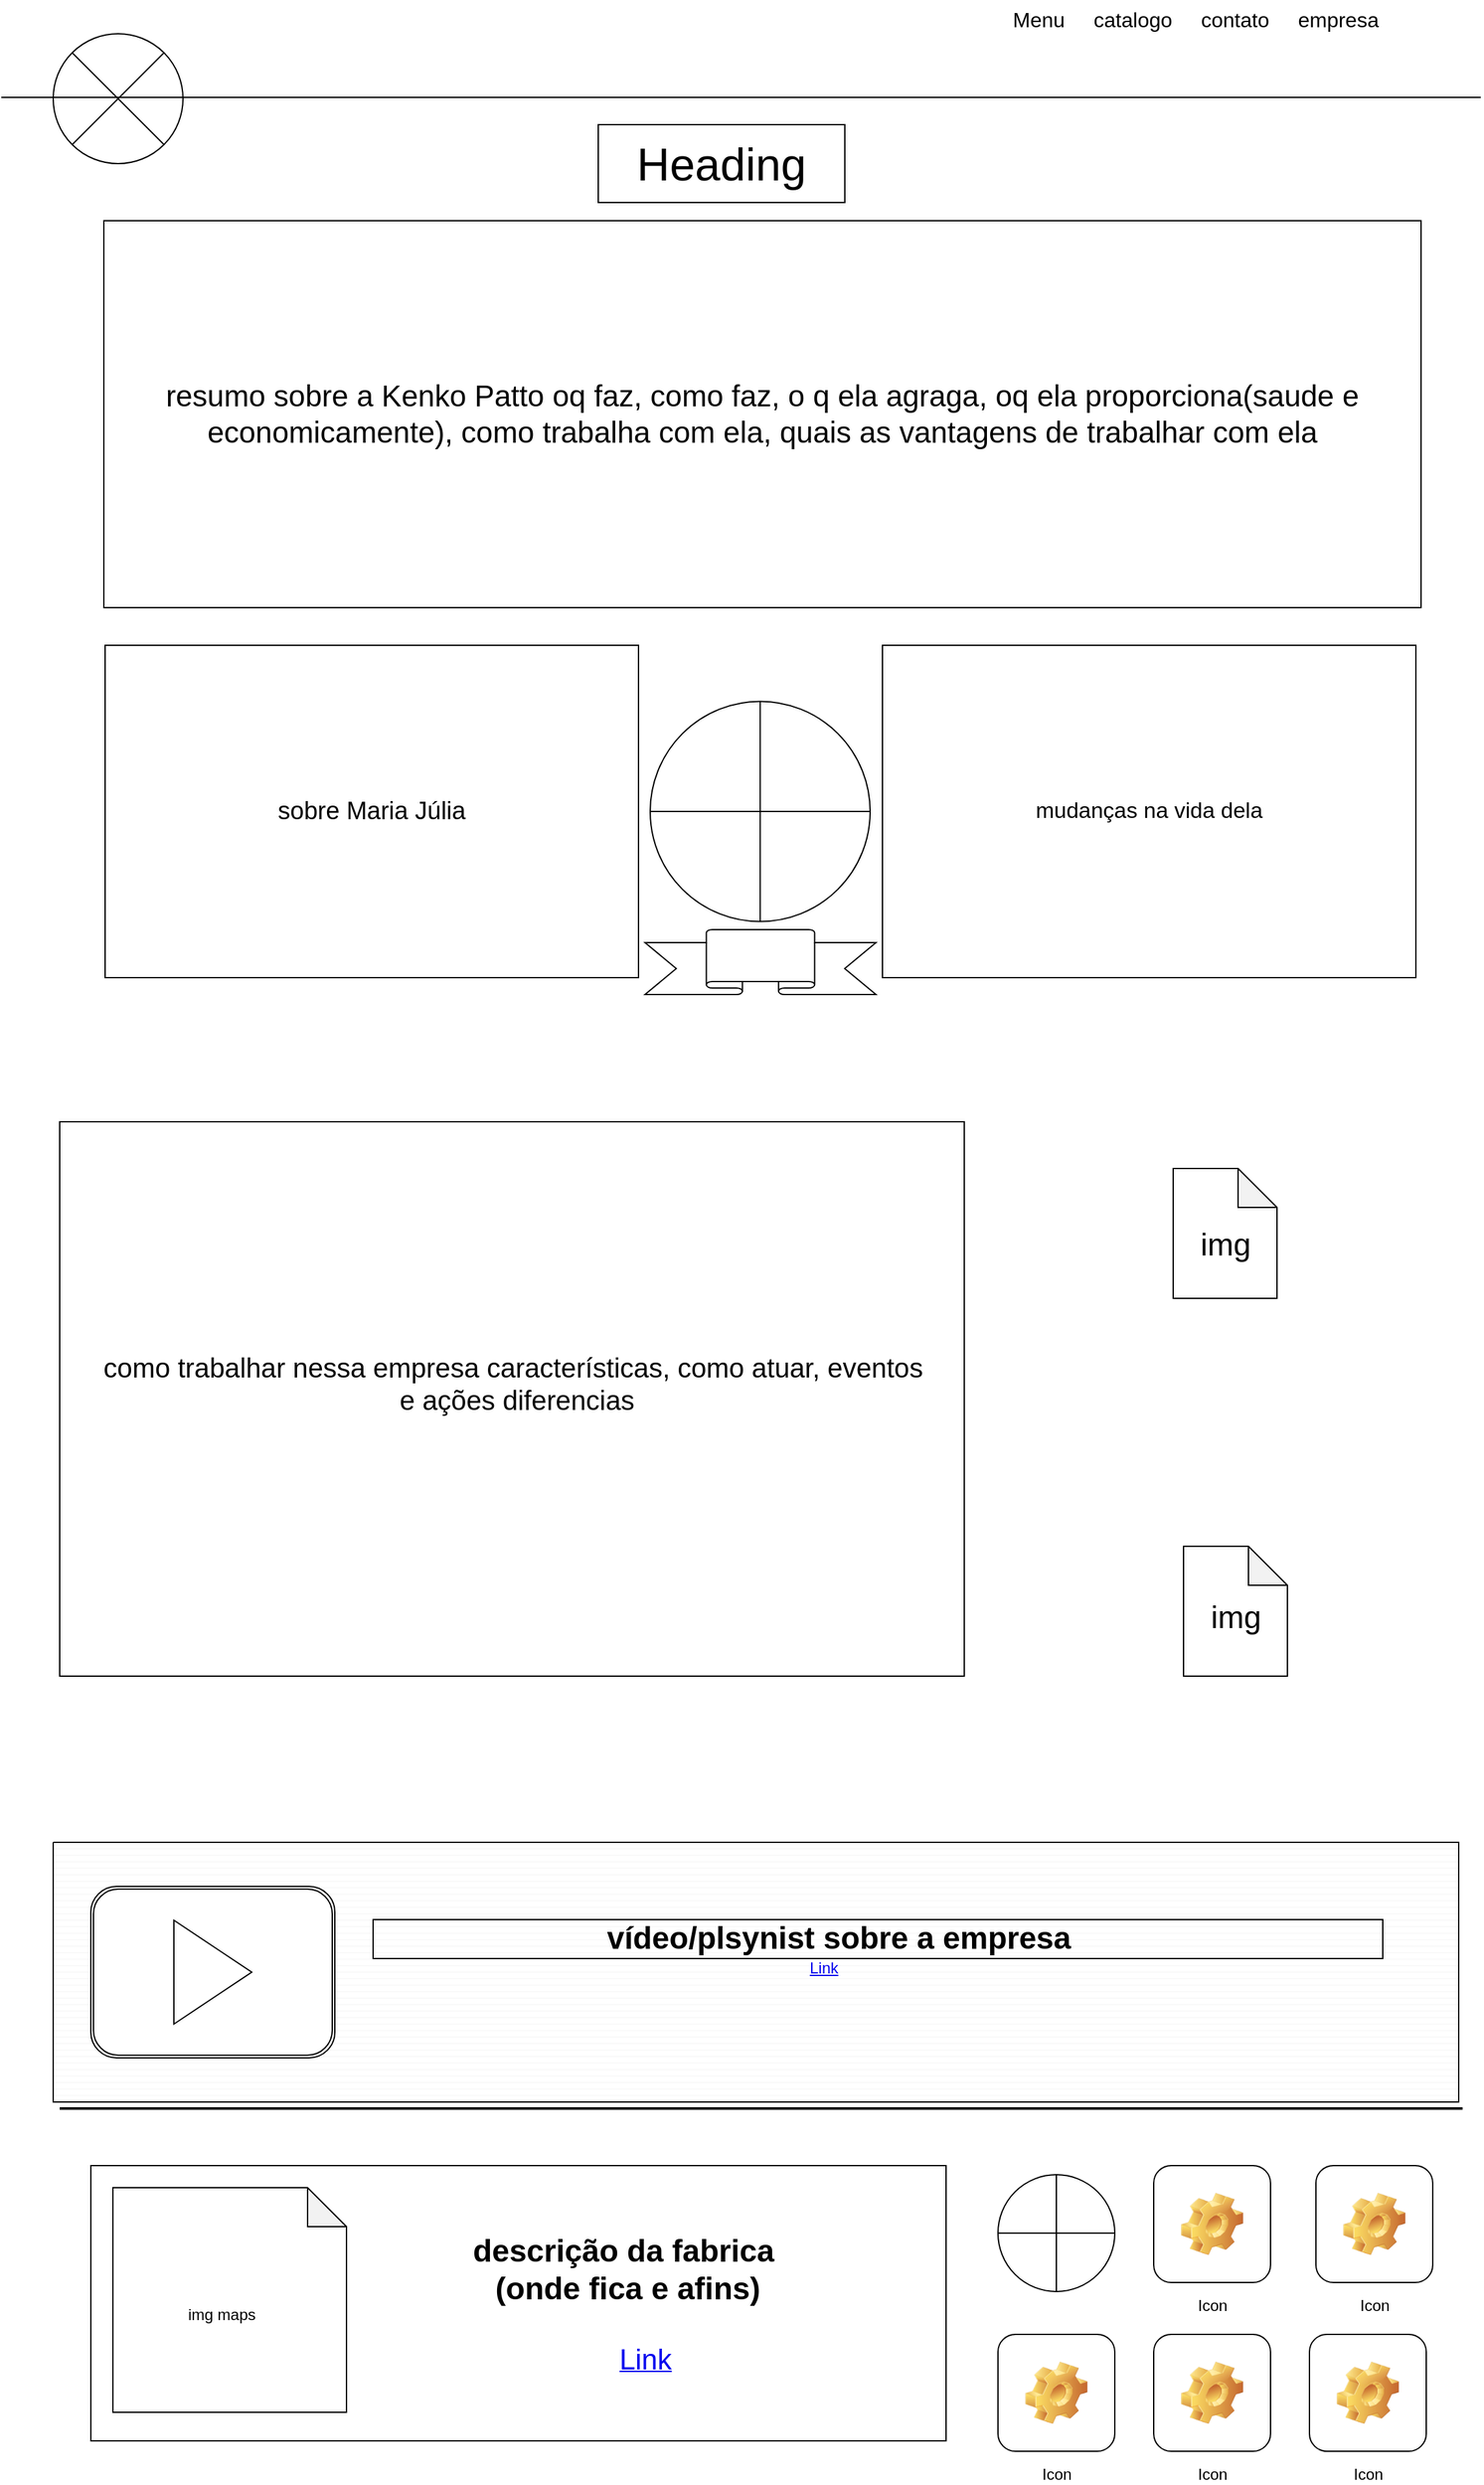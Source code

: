 <mxfile version="24.7.7" pages="2">
  <diagram name="Página-1" id="DGsqQPYIJQbKNCPXhMsJ">
    <mxGraphModel dx="1467" dy="723" grid="0" gridSize="10" guides="1" tooltips="1" connect="1" arrows="1" fold="1" page="1" pageScale="1" pageWidth="1169" pageHeight="827" math="0" shadow="0">
      <root>
        <mxCell id="0" />
        <mxCell id="1" parent="0" />
        <mxCell id="G3FBcfLDIwjlkrMmJh7R-2" value="" style="rounded=0;whiteSpace=wrap;html=1;verticalAlign=bottom;" vertex="1" parent="1">
          <mxGeometry x="45" y="878" width="697" height="427" as="geometry" />
        </mxCell>
        <mxCell id="VSM80FEj64X5AF1LNCMf-4" value="" style="shape=sumEllipse;perimeter=ellipsePerimeter;whiteSpace=wrap;html=1;backgroundOutline=1;" parent="1" vertex="1">
          <mxGeometry x="40" y="40" width="100" height="100" as="geometry" />
        </mxCell>
        <mxCell id="VSM80FEj64X5AF1LNCMf-5" value="" style="endArrow=none;html=1;rounded=0;" parent="1" edge="1">
          <mxGeometry width="50" height="50" relative="1" as="geometry">
            <mxPoint y="89" as="sourcePoint" />
            <mxPoint x="1140" y="89" as="targetPoint" />
          </mxGeometry>
        </mxCell>
        <mxCell id="VSM80FEj64X5AF1LNCMf-7" value="Heading" style="whiteSpace=wrap;html=1;fontSize=35;" parent="1" vertex="1">
          <mxGeometry x="460" y="110" width="190" height="60" as="geometry" />
        </mxCell>
        <mxCell id="VSM80FEj64X5AF1LNCMf-9" value="&lt;div style=&quot;&quot;&gt;&lt;span style=&quot;font-size: 23px; background-color: initial;&quot;&gt;resumo sobre a Kenko Patto oq faz, como faz, o q ela agraga, oq ela proporciona(saude e economicamente), como trabalha com ela, quais as vantagens de trabalhar com ela&lt;/span&gt;&lt;/div&gt;" style="whiteSpace=wrap;html=1;align=center;" parent="1" vertex="1">
          <mxGeometry x="79" y="184" width="1015" height="298" as="geometry" />
        </mxCell>
        <mxCell id="VSM80FEj64X5AF1LNCMf-11" value="&lt;font style=&quot;font-size: 16px;&quot;&gt;Menu&amp;nbsp; &amp;nbsp; &amp;nbsp;catalogo&amp;nbsp; &amp;nbsp; &amp;nbsp;contato&amp;nbsp; &amp;nbsp; &amp;nbsp;empresa&lt;/font&gt;" style="text;strokeColor=none;align=center;fillColor=none;html=1;verticalAlign=middle;whiteSpace=wrap;rounded=0;" parent="1" vertex="1">
          <mxGeometry x="714" y="14" width="413" height="30" as="geometry" />
        </mxCell>
        <mxCell id="VSM80FEj64X5AF1LNCMf-12" value="" style="verticalLabelPosition=bottom;verticalAlign=top;html=1;shape=mxgraph.flowchart.summing_function;" parent="1" vertex="1">
          <mxGeometry x="500" y="554.25" width="169.5" height="169.5" as="geometry" />
        </mxCell>
        <mxCell id="VSM80FEj64X5AF1LNCMf-13" value="&lt;font style=&quot;font-size: 19px;&quot;&gt;sobre Maria Júlia&lt;/font&gt;" style="whiteSpace=wrap;html=1;align=center;" parent="1" vertex="1">
          <mxGeometry x="80" y="511" width="411" height="256" as="geometry" />
        </mxCell>
        <mxCell id="VSM80FEj64X5AF1LNCMf-14" value="&lt;font style=&quot;font-size: 17px;&quot;&gt;mudanças na vida dela&lt;/font&gt;" style="whiteSpace=wrap;html=1;align=center;" parent="1" vertex="1">
          <mxGeometry x="679" y="511" width="411" height="256" as="geometry" />
        </mxCell>
        <mxCell id="VSM80FEj64X5AF1LNCMf-15" value="&lt;font style=&quot;font-size: 21px;&quot;&gt;como trabalhar nessa empresa características, como atuar, eventos&lt;br&gt;&amp;nbsp;e ações diferencias&lt;/font&gt;&lt;div&gt;&lt;font style=&quot;font-size: 21px;&quot;&gt;&lt;br&gt;&lt;/font&gt;&lt;/div&gt;" style="text;html=1;align=center;verticalAlign=middle;resizable=0;points=[];autosize=1;strokeColor=none;fillColor=none;fontSize=21;" parent="1" vertex="1">
          <mxGeometry x="69" y="1047.5" width="649" height="88" as="geometry" />
        </mxCell>
        <mxCell id="VSM80FEj64X5AF1LNCMf-21" value="" style="line;strokeWidth=2;html=1;" parent="1" vertex="1">
          <mxGeometry x="45" y="1633" width="1081" height="10" as="geometry" />
        </mxCell>
        <mxCell id="VSM80FEj64X5AF1LNCMf-23" value="Icon" style="icon;html=1;image=img/clipart/Gear_128x128.png" parent="1" vertex="1">
          <mxGeometry x="1008" y="1812" width="90" height="90" as="geometry" />
        </mxCell>
        <mxCell id="VSM80FEj64X5AF1LNCMf-24" value="Icon" style="icon;html=1;image=img/clipart/Gear_128x128.png" parent="1" vertex="1">
          <mxGeometry x="888" y="1682" width="90" height="90" as="geometry" />
        </mxCell>
        <mxCell id="VSM80FEj64X5AF1LNCMf-27" value="" style="verticalLabelPosition=bottom;verticalAlign=top;html=1;shape=mxgraph.basic.rect;fillColor2=none;strokeWidth=1;size=20;indent=5;" parent="1" vertex="1">
          <mxGeometry x="69" y="1682" width="659" height="212" as="geometry" />
        </mxCell>
        <mxCell id="VSM80FEj64X5AF1LNCMf-29" value="" style="verticalLabelPosition=bottom;verticalAlign=top;html=1;shape=mxgraph.basic.patternFillRect;fillStyle=hor;step=5;fillStrokeWidth=0.2;fillStrokeColor=#dddddd;" parent="1" vertex="1">
          <mxGeometry x="40" y="1433" width="1083" height="200" as="geometry" />
        </mxCell>
        <mxCell id="aKjQmdAK-u5cf6OCAZIf-1" value="" style="verticalLabelPosition=bottom;verticalAlign=top;html=1;shape=mxgraph.basic.banner" parent="1" vertex="1">
          <mxGeometry x="496" y="730" width="178" height="50" as="geometry" />
        </mxCell>
        <mxCell id="G3FBcfLDIwjlkrMmJh7R-3" value="" style="shape=note;whiteSpace=wrap;html=1;backgroundOutline=1;darkOpacity=0.05;" vertex="1" parent="1">
          <mxGeometry x="903" y="914" width="80" height="100" as="geometry" />
        </mxCell>
        <mxCell id="G3FBcfLDIwjlkrMmJh7R-4" value="" style="shape=note;whiteSpace=wrap;html=1;backgroundOutline=1;darkOpacity=0.05;" vertex="1" parent="1">
          <mxGeometry x="911" y="1205" width="80" height="100" as="geometry" />
        </mxCell>
        <mxCell id="G3FBcfLDIwjlkrMmJh7R-5" value="&lt;span style=&quot;font-weight: normal;&quot;&gt;img&lt;/span&gt;" style="text;strokeColor=none;fillColor=none;html=1;fontSize=24;fontStyle=1;verticalAlign=middle;align=center;" vertex="1" parent="1">
          <mxGeometry x="893" y="953" width="100" height="40" as="geometry" />
        </mxCell>
        <mxCell id="G3FBcfLDIwjlkrMmJh7R-6" value="&lt;span style=&quot;font-weight: normal;&quot;&gt;img&lt;/span&gt;" style="text;strokeColor=none;fillColor=none;html=1;fontSize=24;fontStyle=1;verticalAlign=middle;align=center;" vertex="1" parent="1">
          <mxGeometry x="901" y="1240" width="100" height="40" as="geometry" />
        </mxCell>
        <mxCell id="G3FBcfLDIwjlkrMmJh7R-7" value="" style="shape=ext;double=1;rounded=1;whiteSpace=wrap;html=1;" vertex="1" parent="1">
          <mxGeometry x="69" y="1467" width="188" height="132" as="geometry" />
        </mxCell>
        <mxCell id="G3FBcfLDIwjlkrMmJh7R-8" value="" style="triangle;whiteSpace=wrap;html=1;" vertex="1" parent="1">
          <mxGeometry x="133" y="1493" width="60" height="80" as="geometry" />
        </mxCell>
        <mxCell id="G3FBcfLDIwjlkrMmJh7R-9" value="&amp;nbsp; &amp;nbsp; &amp;nbsp; &amp;nbsp; &amp;nbsp; &amp;nbsp; &amp;nbsp; &amp;nbsp; &amp;nbsp; &amp;nbsp; &amp;nbsp; &amp;nbsp; &amp;nbsp; &amp;nbsp;vídeo/plsynist sobre a empresa&amp;nbsp; &amp;nbsp; &amp;nbsp; &amp;nbsp; &amp;nbsp; &amp;nbsp; &amp;nbsp; &amp;nbsp; &amp;nbsp; &amp;nbsp; &amp;nbsp; &amp;nbsp; &amp;nbsp; &amp;nbsp; &amp;nbsp; &amp;nbsp; &amp;nbsp; &amp;nbsp;&amp;nbsp;" style="text;strokeColor=none;fillColor=none;html=1;fontSize=24;fontStyle=1;verticalAlign=middle;align=center;labelBorderColor=default;" vertex="1" parent="1">
          <mxGeometry x="286" y="1487" width="777" height="40" as="geometry" />
        </mxCell>
        <UserObject label="Link" link="https://www.draw.io" id="G3FBcfLDIwjlkrMmJh7R-10">
          <mxCell style="text;html=1;strokeColor=none;fillColor=none;whiteSpace=wrap;align=center;verticalAlign=middle;fontColor=#0000EE;fontStyle=4;" vertex="1" parent="1">
            <mxGeometry x="604" y="1510" width="60" height="40" as="geometry" />
          </mxCell>
        </UserObject>
        <mxCell id="G3FBcfLDIwjlkrMmJh7R-11" value="descrição da fabrica&lt;div&gt;&amp;nbsp;(onde fica e afins)&lt;/div&gt;" style="text;strokeColor=none;fillColor=none;html=1;fontSize=24;fontStyle=1;verticalAlign=middle;align=center;" vertex="1" parent="1">
          <mxGeometry x="213" y="1742" width="532" height="40" as="geometry" />
        </mxCell>
        <mxCell id="G3FBcfLDIwjlkrMmJh7R-12" value="" style="shape=note;whiteSpace=wrap;html=1;backgroundOutline=1;darkOpacity=0.05;" vertex="1" parent="1">
          <mxGeometry x="86" y="1699" width="180" height="173" as="geometry" />
        </mxCell>
        <mxCell id="G3FBcfLDIwjlkrMmJh7R-13" value="img maps" style="text;html=1;align=center;verticalAlign=middle;whiteSpace=wrap;rounded=0;" vertex="1" parent="1">
          <mxGeometry x="140" y="1782" width="60" height="30" as="geometry" />
        </mxCell>
        <UserObject label="&lt;font style=&quot;font-size: 22px;&quot;&gt;Link&lt;/font&gt;" link="https://www.draw.io" id="G3FBcfLDIwjlkrMmJh7R-14">
          <mxCell style="text;html=1;strokeColor=none;fillColor=none;whiteSpace=wrap;align=center;verticalAlign=middle;fontColor=#0000EE;fontStyle=4;" vertex="1" parent="1">
            <mxGeometry x="275" y="1812" width="443" height="40" as="geometry" />
          </mxCell>
        </UserObject>
        <mxCell id="G3FBcfLDIwjlkrMmJh7R-15" value="Icon" style="icon;html=1;image=img/clipart/Gear_128x128.png" vertex="1" parent="1">
          <mxGeometry x="1013" y="1682" width="90" height="90" as="geometry" />
        </mxCell>
        <mxCell id="G3FBcfLDIwjlkrMmJh7R-16" value="Icon" style="icon;html=1;image=img/clipart/Gear_128x128.png" vertex="1" parent="1">
          <mxGeometry x="768" y="1812" width="90" height="90" as="geometry" />
        </mxCell>
        <mxCell id="G3FBcfLDIwjlkrMmJh7R-17" value="Icon" style="icon;html=1;image=img/clipart/Gear_128x128.png" vertex="1" parent="1">
          <mxGeometry x="888" y="1812" width="90" height="90" as="geometry" />
        </mxCell>
        <mxCell id="G3FBcfLDIwjlkrMmJh7R-18" value="" style="shape=orEllipse;perimeter=ellipsePerimeter;whiteSpace=wrap;html=1;backgroundOutline=1;" vertex="1" parent="1">
          <mxGeometry x="768" y="1689" width="90" height="90" as="geometry" />
        </mxCell>
      </root>
    </mxGraphModel>
  </diagram>
  <diagram id="8-iJd-Ef1t959lijtK2D" name="Page-2">
    <mxGraphModel dx="1257" dy="620" grid="1" gridSize="10" guides="1" tooltips="1" connect="1" arrows="1" fold="1" page="1" pageScale="1" pageWidth="827" pageHeight="1169" math="0" shadow="0">
      <root>
        <mxCell id="0" />
        <mxCell id="1" parent="0" />
        <mxCell id="r2p_q_DRn6OBqrZlweKZ-1" value="" style="shape=sumEllipse;perimeter=ellipsePerimeter;whiteSpace=wrap;html=1;backgroundOutline=1;" vertex="1" parent="1">
          <mxGeometry x="40" y="40" width="120" height="120" as="geometry" />
        </mxCell>
        <mxCell id="KvcR4RIIoVGIzCTDaifZ-2" value="" style="endArrow=none;html=1;rounded=0;" edge="1" parent="1">
          <mxGeometry width="50" height="50" relative="1" as="geometry">
            <mxPoint x="20" y="90" as="sourcePoint" />
            <mxPoint x="790" y="90" as="targetPoint" />
          </mxGeometry>
        </mxCell>
        <mxCell id="KvcR4RIIoVGIzCTDaifZ-3" value="" style="verticalLabelPosition=bottom;verticalAlign=top;html=1;shape=mxgraph.basic.patternFillRect;fillStyle=diag;step=5;fillStrokeWidth=0.2;fillStrokeColor=#dddddd;" vertex="1" parent="1">
          <mxGeometry x="740" y="20" width="60" height="10" as="geometry" />
        </mxCell>
        <mxCell id="KvcR4RIIoVGIzCTDaifZ-4" value="" style="verticalLabelPosition=bottom;verticalAlign=top;html=1;shape=mxgraph.basic.patternFillRect;fillStyle=diag;step=5;fillStrokeWidth=0.2;fillStrokeColor=#dddddd;" vertex="1" parent="1">
          <mxGeometry x="740" y="35" width="60" height="10" as="geometry" />
        </mxCell>
        <mxCell id="KvcR4RIIoVGIzCTDaifZ-5" value="" style="verticalLabelPosition=bottom;verticalAlign=top;html=1;shape=mxgraph.basic.patternFillRect;fillStyle=diag;step=5;fillStrokeWidth=0.2;fillStrokeColor=#dddddd;" vertex="1" parent="1">
          <mxGeometry x="740" y="50" width="60" height="10" as="geometry" />
        </mxCell>
        <mxCell id="Iui0lqI1KNWUsenBTH-7-1" value="&lt;font style=&quot;font-size: 58px;&quot;&gt;Heading&lt;/font&gt;" style="whiteSpace=wrap;html=1;fontSize=35;" vertex="1" parent="1">
          <mxGeometry x="210" y="110" width="380" height="120" as="geometry" />
        </mxCell>
        <mxCell id="NXRJMm1Wl9gJ3KY69vzZ-1" value="&lt;font style=&quot;font-size: 25px;&quot;&gt;resumo sobre a Kenko Patto oq faz, como faz, o q ela agraga, oq ela proporciona(saude e economicamente), como trabalha com ela, quais as vantagens de trabalhar com ela&lt;/font&gt;" style="whiteSpace=wrap;html=1;align=center;" vertex="1" parent="1">
          <mxGeometry x="33" y="251" width="760" height="349" as="geometry" />
        </mxCell>
        <mxCell id="ebGXN-UTlnNasjXm3oPx-1" value="&lt;font style=&quot;font-size: 19px;&quot;&gt;sobre Maria Júlia&lt;/font&gt;" style="whiteSpace=wrap;html=1;align=center;" vertex="1" parent="1">
          <mxGeometry x="31" y="680" width="545.86" height="360" as="geometry" />
        </mxCell>
        <mxCell id="LZA_4NyY1v5M5KcLGQrL-1" value="" style="verticalLabelPosition=bottom;verticalAlign=top;html=1;shape=mxgraph.flowchart.summing_function;" vertex="1" parent="1">
          <mxGeometry x="587" y="690" width="213" height="213" as="geometry" />
        </mxCell>
        <mxCell id="ZQo1ZPLkPuSCTwi68zqt-1" value="" style="verticalLabelPosition=bottom;verticalAlign=top;html=1;shape=mxgraph.basic.banner" vertex="1" parent="1">
          <mxGeometry x="580" y="880" width="230" height="50" as="geometry" />
        </mxCell>
        <mxCell id="rjjC7vrXv90tubW2lcuH-3" value="&lt;font style=&quot;font-size: 19px;&quot;&gt;&lt;font style=&quot;font-size: 19px;&quot;&gt;como trabalhar nessa empresa características, como atuar, eventos e ações diferencias&lt;/font&gt;&lt;br&gt;&lt;/font&gt;&lt;div style=&quot;font-size: 19px;&quot;&gt;&lt;font style=&quot;font-size: 19px;&quot;&gt;&lt;br&gt;&lt;/font&gt;&lt;/div&gt;" style="text;html=1;align=center;verticalAlign=middle;resizable=0;points=[];autosize=1;strokeColor=none;fillColor=none;" vertex="1" parent="1">
          <mxGeometry x="31" y="1220" width="760" height="60" as="geometry" />
        </mxCell>
        <mxCell id="MVF-NtLu1AlFVdGl3USb-1" value="" style="verticalLabelPosition=bottom;verticalAlign=top;html=1;shape=mxgraph.basic.rect;fillColor2=none;strokeWidth=1;size=20;indent=5;" vertex="1" parent="1">
          <mxGeometry x="10" y="1760" width="790" height="150" as="geometry" />
        </mxCell>
        <mxCell id="MVF-NtLu1AlFVdGl3USb-2" value="" style="shape=sumEllipse;perimeter=ellipsePerimeter;whiteSpace=wrap;html=1;backgroundOutline=1;" vertex="1" parent="1">
          <mxGeometry x="31" y="1787.5" width="95" height="95" as="geometry" />
        </mxCell>
        <mxCell id="MVF-NtLu1AlFVdGl3USb-3" value="Icon" style="icon;html=1;image=img/clipart/Gear_128x128.png" vertex="1" parent="1">
          <mxGeometry x="40" y="1960" width="90" height="90" as="geometry" />
        </mxCell>
        <mxCell id="MVF-NtLu1AlFVdGl3USb-4" value="Icon" style="icon;html=1;image=img/clipart/Gear_128x128.png" vertex="1" parent="1">
          <mxGeometry x="40" y="2101" width="90" height="90" as="geometry" />
        </mxCell>
        <mxCell id="MVF-NtLu1AlFVdGl3USb-5" value="Icon" style="icon;html=1;image=img/clipart/Gear_128x128.png" vertex="1" parent="1">
          <mxGeometry x="369" y="1960" width="90" height="90" as="geometry" />
        </mxCell>
        <mxCell id="MVF-NtLu1AlFVdGl3USb-6" value="Icon" style="icon;html=1;image=img/clipart/Gear_128x128.png" vertex="1" parent="1">
          <mxGeometry x="370" y="2101" width="90" height="90" as="geometry" />
        </mxCell>
        <mxCell id="MVF-NtLu1AlFVdGl3USb-7" value="Icon" style="icon;html=1;image=img/clipart/Gear_128x128.png" vertex="1" parent="1">
          <mxGeometry x="648.5" y="1960" width="90" height="90" as="geometry" />
        </mxCell>
      </root>
    </mxGraphModel>
  </diagram>
</mxfile>
